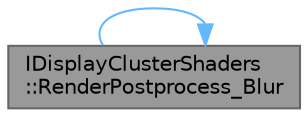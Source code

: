digraph "IDisplayClusterShaders::RenderPostprocess_Blur"
{
 // INTERACTIVE_SVG=YES
 // LATEX_PDF_SIZE
  bgcolor="transparent";
  edge [fontname=Helvetica,fontsize=10,labelfontname=Helvetica,labelfontsize=10];
  node [fontname=Helvetica,fontsize=10,shape=box,height=0.2,width=0.4];
  rankdir="LR";
  Node1 [id="Node000001",label="IDisplayClusterShaders\l::RenderPostprocess_Blur",height=0.2,width=0.4,color="gray40", fillcolor="grey60", style="filled", fontcolor="black",tooltip="Render postprocess Blur."];
  Node1 -> Node1 [id="edge1_Node000001_Node000001",color="steelblue1",style="solid",tooltip=" "];
}
